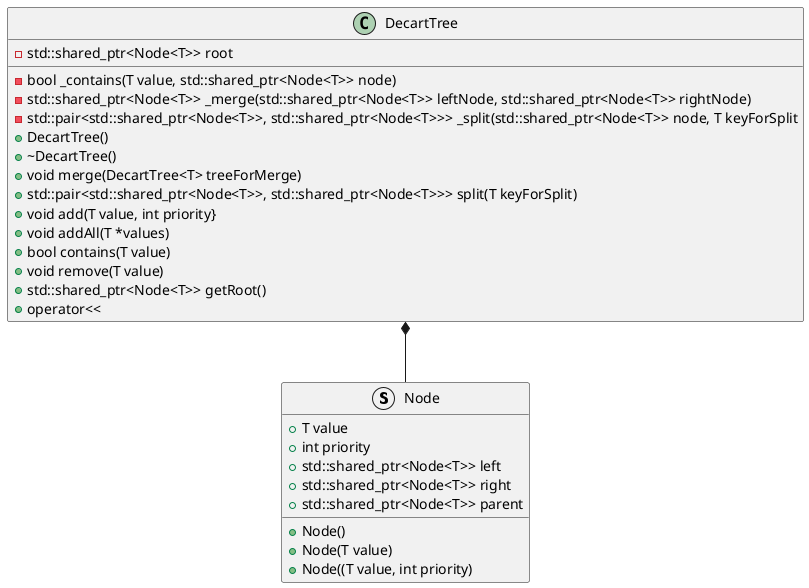 @startuml
'https://plantuml.com/class-diagram


struct Node {
+{field}T value
+{field}int priority
+{field}std::shared_ptr<Node<T>> left
+{field}std::shared_ptr<Node<T>> right
+{field}std::shared_ptr<Node<T>> parent
+{method}Node()
+{method}Node(T value)
+{method}Node((T value, int priority)
}

class DecartTree {
-{field}std::shared_ptr<Node<T>> root
-{method}bool _contains(T value, std::shared_ptr<Node<T>> node)
-{method}std::shared_ptr<Node<T>> _merge(std::shared_ptr<Node<T>> leftNode, std::shared_ptr<Node<T>> rightNode)
-{method}std::pair<std::shared_ptr<Node<T>>, std::shared_ptr<Node<T>>> _split(std::shared_ptr<Node<T>> node, T keyForSplit
+{method}DecartTree()
+{method}~DecartTree()
+{method}void merge(DecartTree<T> treeForMerge)
+{method}std::pair<std::shared_ptr<Node<T>>, std::shared_ptr<Node<T>>> split(T keyForSplit)
+{method}void add(T value, int priority}
+{method}void addAll(T *values)
+{method}bool contains(T value)
+{method}void remove(T value)
+{method}std::shared_ptr<Node<T>> getRoot()
+{method}operator<<
}

DecartTree*--Node

@enduml